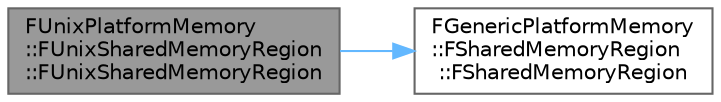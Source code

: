digraph "FUnixPlatformMemory::FUnixSharedMemoryRegion::FUnixSharedMemoryRegion"
{
 // INTERACTIVE_SVG=YES
 // LATEX_PDF_SIZE
  bgcolor="transparent";
  edge [fontname=Helvetica,fontsize=10,labelfontname=Helvetica,labelfontsize=10];
  node [fontname=Helvetica,fontsize=10,shape=box,height=0.2,width=0.4];
  rankdir="LR";
  Node1 [id="Node000001",label="FUnixPlatformMemory\l::FUnixSharedMemoryRegion\l::FUnixSharedMemoryRegion",height=0.2,width=0.4,color="gray40", fillcolor="grey60", style="filled", fontcolor="black",tooltip=" "];
  Node1 -> Node2 [id="edge1_Node000001_Node000002",color="steelblue1",style="solid",tooltip=" "];
  Node2 [id="Node000002",label="FGenericPlatformMemory\l::FSharedMemoryRegion\l::FSharedMemoryRegion",height=0.2,width=0.4,color="grey40", fillcolor="white", style="filled",URL="$dd/db0/structFGenericPlatformMemory_1_1FSharedMemoryRegion.html#accf5916224f9eb9522ee50e7d3114e3a",tooltip=" "];
}
